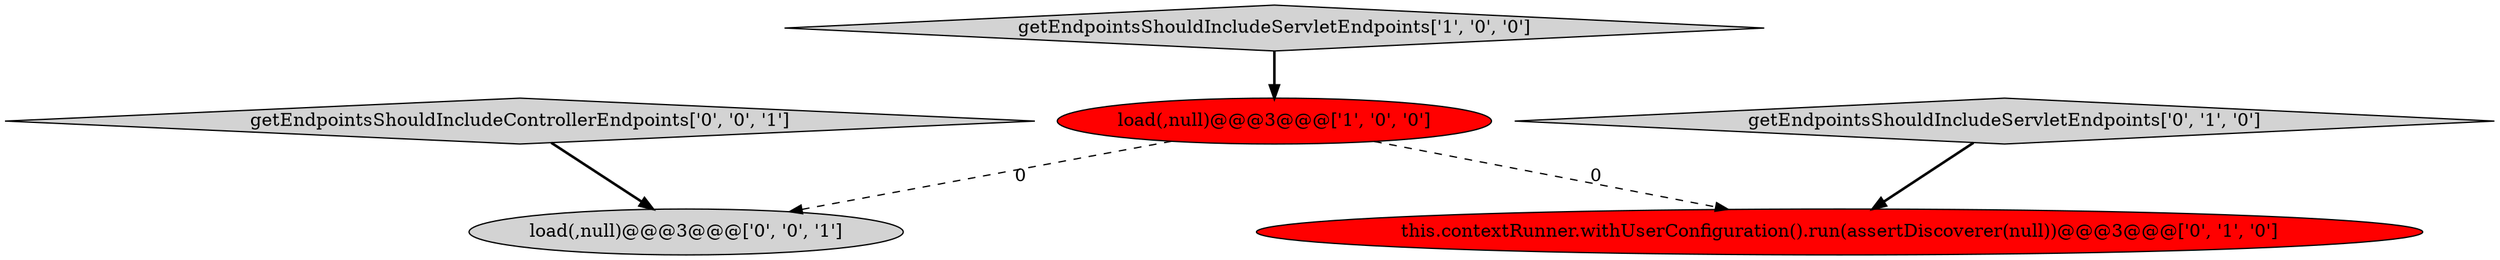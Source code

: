 digraph {
4 [style = filled, label = "load(,null)@@@3@@@['0', '0', '1']", fillcolor = lightgray, shape = ellipse image = "AAA0AAABBB3BBB"];
0 [style = filled, label = "getEndpointsShouldIncludeServletEndpoints['1', '0', '0']", fillcolor = lightgray, shape = diamond image = "AAA0AAABBB1BBB"];
2 [style = filled, label = "this.contextRunner.withUserConfiguration().run(assertDiscoverer(null))@@@3@@@['0', '1', '0']", fillcolor = red, shape = ellipse image = "AAA1AAABBB2BBB"];
5 [style = filled, label = "getEndpointsShouldIncludeControllerEndpoints['0', '0', '1']", fillcolor = lightgray, shape = diamond image = "AAA0AAABBB3BBB"];
3 [style = filled, label = "getEndpointsShouldIncludeServletEndpoints['0', '1', '0']", fillcolor = lightgray, shape = diamond image = "AAA0AAABBB2BBB"];
1 [style = filled, label = "load(,null)@@@3@@@['1', '0', '0']", fillcolor = red, shape = ellipse image = "AAA1AAABBB1BBB"];
1->4 [style = dashed, label="0"];
1->2 [style = dashed, label="0"];
3->2 [style = bold, label=""];
0->1 [style = bold, label=""];
5->4 [style = bold, label=""];
}
